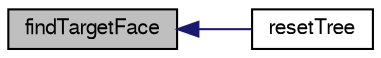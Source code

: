 digraph "findTargetFace"
{
  bgcolor="transparent";
  edge [fontname="FreeSans",fontsize="10",labelfontname="FreeSans",labelfontsize="10"];
  node [fontname="FreeSans",fontsize="10",shape=record];
  rankdir="LR";
  Node252 [label="findTargetFace",height=0.2,width=0.4,color="black", fillcolor="grey75", style="filled", fontcolor="black"];
  Node252 -> Node253 [dir="back",color="midnightblue",fontsize="10",style="solid",fontname="FreeSans"];
  Node253 [label="resetTree",height=0.2,width=0.4,color="black",URL="$a24870.html#ab83e6b3e3855aa40f4aaeb3856efe68c",tooltip="Reset the octree for the target patch face search. "];
}
